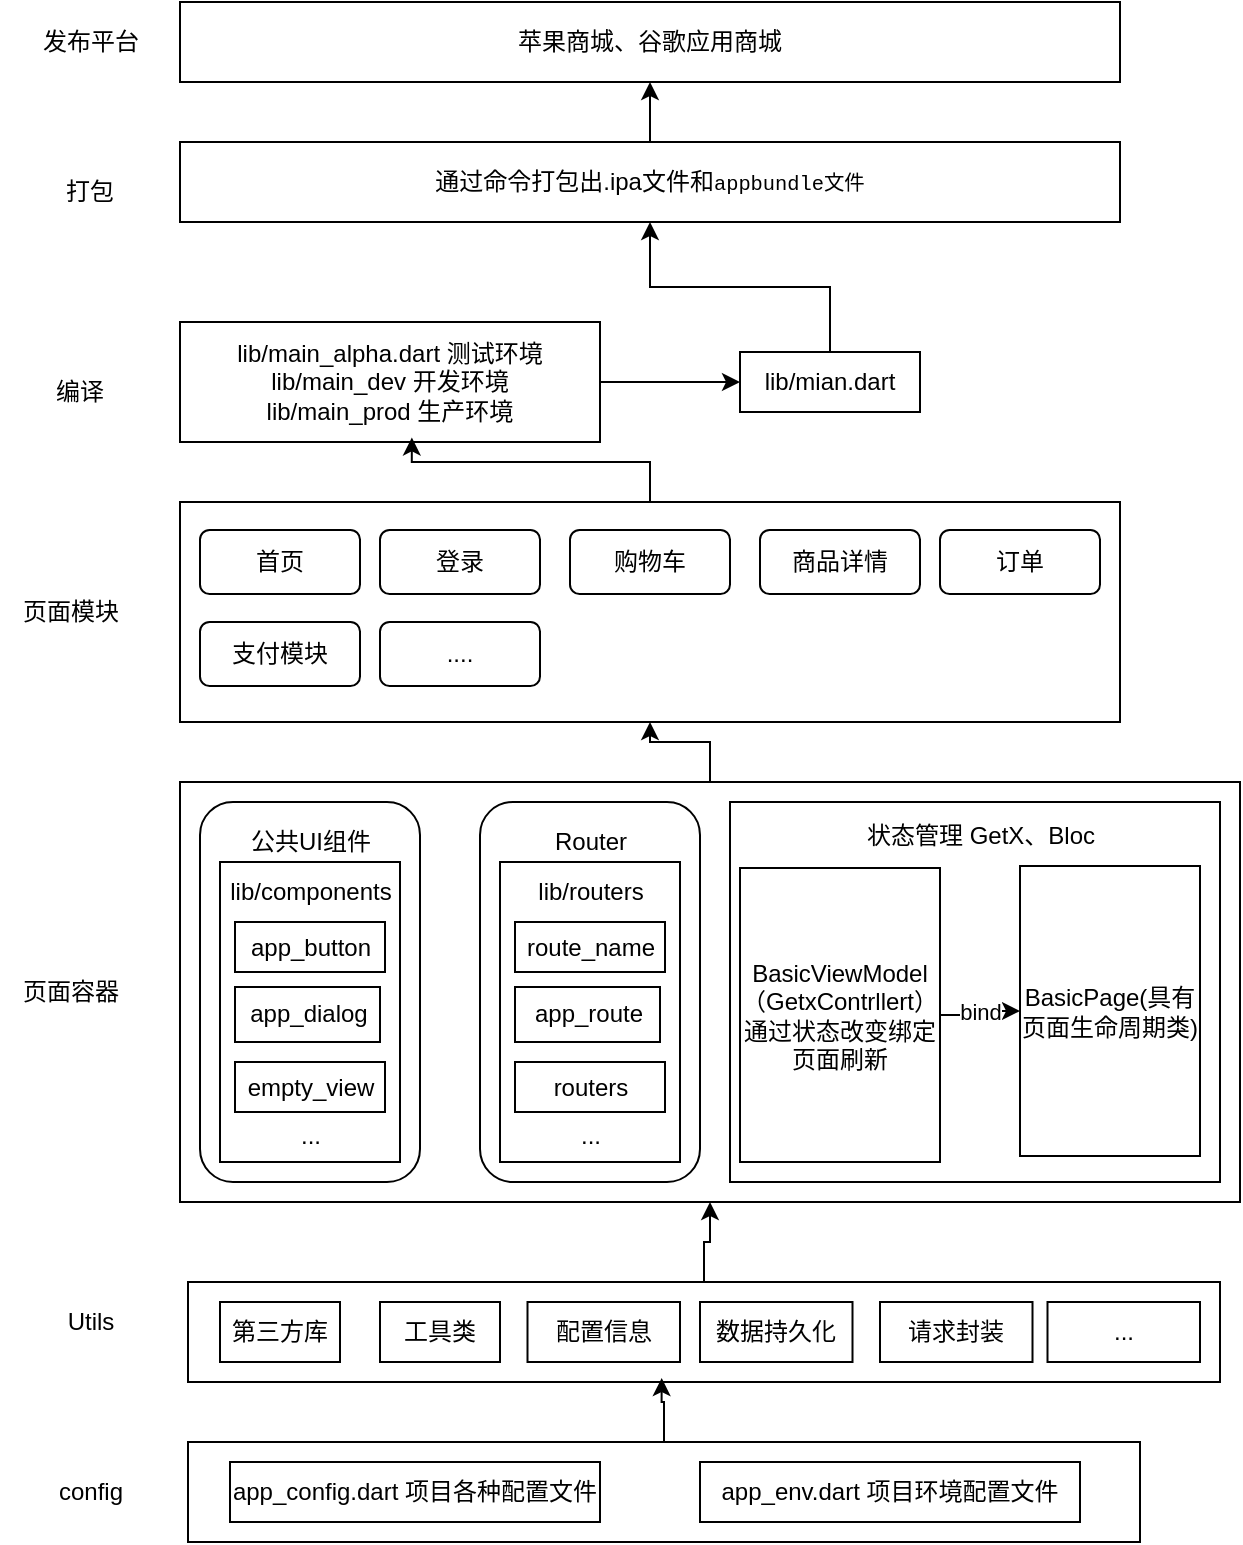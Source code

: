<mxfile version="24.7.14">
  <diagram name="第 1 页" id="eJwEFCks3a2aGoU3RCqr">
    <mxGraphModel dx="1554" dy="951" grid="1" gridSize="10" guides="1" tooltips="1" connect="1" arrows="1" fold="1" page="1" pageScale="1" pageWidth="827" pageHeight="1169" math="0" shadow="0">
      <root>
        <mxCell id="0" />
        <mxCell id="1" parent="0" />
        <mxCell id="TIzGAIU9Y43XukY-FEHA-3" value="苹果商城、谷歌应用商城" style="rounded=0;whiteSpace=wrap;html=1;" vertex="1" parent="1">
          <mxGeometry x="190" y="40" width="470" height="40" as="geometry" />
        </mxCell>
        <mxCell id="TIzGAIU9Y43XukY-FEHA-4" value="发布平台" style="text;html=1;align=center;verticalAlign=middle;resizable=0;points=[];autosize=1;strokeColor=none;fillColor=none;" vertex="1" parent="1">
          <mxGeometry x="110" y="45" width="70" height="30" as="geometry" />
        </mxCell>
        <mxCell id="TIzGAIU9Y43XukY-FEHA-6" value="打包" style="text;html=1;align=center;verticalAlign=middle;whiteSpace=wrap;rounded=0;" vertex="1" parent="1">
          <mxGeometry x="115" y="120" width="60" height="30" as="geometry" />
        </mxCell>
        <mxCell id="TIzGAIU9Y43XukY-FEHA-8" value="" style="edgeStyle=orthogonalEdgeStyle;rounded=0;orthogonalLoop=1;jettySize=auto;html=1;" edge="1" parent="1" source="TIzGAIU9Y43XukY-FEHA-7" target="TIzGAIU9Y43XukY-FEHA-3">
          <mxGeometry relative="1" as="geometry" />
        </mxCell>
        <mxCell id="TIzGAIU9Y43XukY-FEHA-7" value="通过命令打包出.ipa文件和&lt;span style=&quot;background-color: transparent; font-family: Menlo, Monaco, Consolas, &amp;quot;Courier New&amp;quot;, monospace; font-size: 0.85em; text-align: left;&quot;&gt;appbundle文件&lt;/span&gt;" style="rounded=0;whiteSpace=wrap;html=1;" vertex="1" parent="1">
          <mxGeometry x="190" y="110" width="470" height="40" as="geometry" />
        </mxCell>
        <mxCell id="TIzGAIU9Y43XukY-FEHA-9" value="编译" style="text;html=1;align=center;verticalAlign=middle;whiteSpace=wrap;rounded=0;" vertex="1" parent="1">
          <mxGeometry x="110" y="220" width="60" height="30" as="geometry" />
        </mxCell>
        <mxCell id="TIzGAIU9Y43XukY-FEHA-11" value="" style="edgeStyle=orthogonalEdgeStyle;rounded=0;orthogonalLoop=1;jettySize=auto;html=1;" edge="1" parent="1" source="TIzGAIU9Y43XukY-FEHA-10" target="TIzGAIU9Y43XukY-FEHA-7">
          <mxGeometry relative="1" as="geometry" />
        </mxCell>
        <mxCell id="TIzGAIU9Y43XukY-FEHA-10" value="lib/mian.dart" style="rounded=0;whiteSpace=wrap;html=1;" vertex="1" parent="1">
          <mxGeometry x="470" y="215" width="90" height="30" as="geometry" />
        </mxCell>
        <mxCell id="TIzGAIU9Y43XukY-FEHA-13" style="edgeStyle=orthogonalEdgeStyle;rounded=0;orthogonalLoop=1;jettySize=auto;html=1;" edge="1" parent="1" source="TIzGAIU9Y43XukY-FEHA-12" target="TIzGAIU9Y43XukY-FEHA-10">
          <mxGeometry relative="1" as="geometry" />
        </mxCell>
        <mxCell id="TIzGAIU9Y43XukY-FEHA-12" value="lib/main_alpha.dart 测试环境&lt;div&gt;lib/main_dev 开发环境&lt;/div&gt;&lt;div&gt;lib/main_prod 生产环境&lt;/div&gt;" style="rounded=0;whiteSpace=wrap;html=1;" vertex="1" parent="1">
          <mxGeometry x="190" y="200" width="210" height="60" as="geometry" />
        </mxCell>
        <mxCell id="TIzGAIU9Y43XukY-FEHA-14" value="" style="rounded=0;whiteSpace=wrap;html=1;" vertex="1" parent="1">
          <mxGeometry x="190" y="290" width="470" height="110" as="geometry" />
        </mxCell>
        <mxCell id="TIzGAIU9Y43XukY-FEHA-15" value="页面模块" style="text;html=1;align=center;verticalAlign=middle;resizable=0;points=[];autosize=1;strokeColor=none;fillColor=none;" vertex="1" parent="1">
          <mxGeometry x="100" y="330" width="70" height="30" as="geometry" />
        </mxCell>
        <mxCell id="TIzGAIU9Y43XukY-FEHA-16" value="首页" style="rounded=1;whiteSpace=wrap;html=1;" vertex="1" parent="1">
          <mxGeometry x="200" y="304" width="80" height="32" as="geometry" />
        </mxCell>
        <mxCell id="TIzGAIU9Y43XukY-FEHA-17" value="登录" style="rounded=1;whiteSpace=wrap;html=1;" vertex="1" parent="1">
          <mxGeometry x="290" y="304" width="80" height="32" as="geometry" />
        </mxCell>
        <mxCell id="TIzGAIU9Y43XukY-FEHA-18" value="购物车&lt;span style=&quot;color: rgba(0, 0, 0, 0); font-family: monospace; font-size: 0px; text-align: start; text-wrap: nowrap;&quot;&gt;%3CmxGraphModel%3E%3Croot%3E%3CmxCell%20id%3D%220%22%2F%3E%3CmxCell%20id%3D%221%22%20parent%3D%220%22%2F%3E%3CmxCell%20id%3D%222%22%20value%3D%22%E7%99%BB%E5%BD%95%22%20style%3D%22rounded%3D1%3BwhiteSpace%3Dwrap%3Bhtml%3D1%3B%22%20vertex%3D%221%22%20parent%3D%221%22%3E%3CmxGeometry%20x%3D%22290%22%20y%3D%22304%22%20width%3D%2280%22%20height%3D%2232%22%20as%3D%22geometry%22%2F%3E%3C%2FmxCell%3E%3C%2Froot%3E%3C%2FmxGraphModel%3E&lt;/span&gt;" style="rounded=1;whiteSpace=wrap;html=1;" vertex="1" parent="1">
          <mxGeometry x="385" y="304" width="80" height="32" as="geometry" />
        </mxCell>
        <mxCell id="TIzGAIU9Y43XukY-FEHA-19" value="商品详情" style="rounded=1;whiteSpace=wrap;html=1;" vertex="1" parent="1">
          <mxGeometry x="480" y="304" width="80" height="32" as="geometry" />
        </mxCell>
        <mxCell id="TIzGAIU9Y43XukY-FEHA-20" value="订单" style="rounded=1;whiteSpace=wrap;html=1;" vertex="1" parent="1">
          <mxGeometry x="570" y="304" width="80" height="32" as="geometry" />
        </mxCell>
        <mxCell id="TIzGAIU9Y43XukY-FEHA-21" value="支付模块" style="rounded=1;whiteSpace=wrap;html=1;" vertex="1" parent="1">
          <mxGeometry x="200" y="350" width="80" height="32" as="geometry" />
        </mxCell>
        <mxCell id="TIzGAIU9Y43XukY-FEHA-23" value="...." style="rounded=1;whiteSpace=wrap;html=1;" vertex="1" parent="1">
          <mxGeometry x="290" y="350" width="80" height="32" as="geometry" />
        </mxCell>
        <mxCell id="TIzGAIU9Y43XukY-FEHA-24" value="页面容器" style="text;html=1;align=center;verticalAlign=middle;resizable=0;points=[];autosize=1;strokeColor=none;fillColor=none;" vertex="1" parent="1">
          <mxGeometry x="100" y="520" width="70" height="30" as="geometry" />
        </mxCell>
        <mxCell id="TIzGAIU9Y43XukY-FEHA-37" style="edgeStyle=orthogonalEdgeStyle;rounded=0;orthogonalLoop=1;jettySize=auto;html=1;entryX=0.5;entryY=1;entryDx=0;entryDy=0;" edge="1" parent="1" source="TIzGAIU9Y43XukY-FEHA-25" target="TIzGAIU9Y43XukY-FEHA-14">
          <mxGeometry relative="1" as="geometry" />
        </mxCell>
        <mxCell id="TIzGAIU9Y43XukY-FEHA-25" value="" style="rounded=0;whiteSpace=wrap;html=1;" vertex="1" parent="1">
          <mxGeometry x="190" y="430" width="530" height="210" as="geometry" />
        </mxCell>
        <mxCell id="TIzGAIU9Y43XukY-FEHA-26" value="" style="rounded=1;whiteSpace=wrap;html=1;align=left;" vertex="1" parent="1">
          <mxGeometry x="200" y="440" width="110" height="190" as="geometry" />
        </mxCell>
        <mxCell id="TIzGAIU9Y43XukY-FEHA-27" value="公共UI组件" style="text;html=1;align=center;verticalAlign=middle;resizable=0;points=[];autosize=1;strokeColor=none;fillColor=none;" vertex="1" parent="1">
          <mxGeometry x="215" y="445" width="80" height="30" as="geometry" />
        </mxCell>
        <mxCell id="TIzGAIU9Y43XukY-FEHA-28" value="" style="rounded=0;whiteSpace=wrap;html=1;" vertex="1" parent="1">
          <mxGeometry x="210" y="470" width="90" height="150" as="geometry" />
        </mxCell>
        <mxCell id="TIzGAIU9Y43XukY-FEHA-29" value="&lt;span style=&quot;text-wrap: wrap;&quot;&gt;lib/components&lt;/span&gt;" style="text;html=1;align=center;verticalAlign=middle;resizable=0;points=[];autosize=1;strokeColor=none;fillColor=none;" vertex="1" parent="1">
          <mxGeometry x="205" y="470" width="100" height="30" as="geometry" />
        </mxCell>
        <mxCell id="TIzGAIU9Y43XukY-FEHA-30" value="app_button" style="rounded=0;whiteSpace=wrap;html=1;" vertex="1" parent="1">
          <mxGeometry x="217.5" y="500" width="75" height="25" as="geometry" />
        </mxCell>
        <mxCell id="TIzGAIU9Y43XukY-FEHA-33" value="app_dialog" style="rounded=0;whiteSpace=wrap;html=1;" vertex="1" parent="1">
          <mxGeometry x="217.5" y="532.5" width="72.5" height="27.5" as="geometry" />
        </mxCell>
        <mxCell id="TIzGAIU9Y43XukY-FEHA-34" value="empty_view" style="rounded=0;whiteSpace=wrap;html=1;" vertex="1" parent="1">
          <mxGeometry x="217.5" y="570" width="75" height="25" as="geometry" />
        </mxCell>
        <mxCell id="TIzGAIU9Y43XukY-FEHA-35" value="...&lt;div&gt;&lt;br&gt;&lt;/div&gt;" style="text;html=1;align=center;verticalAlign=middle;resizable=0;points=[];autosize=1;strokeColor=none;fillColor=none;" vertex="1" parent="1">
          <mxGeometry x="240" y="594" width="30" height="40" as="geometry" />
        </mxCell>
        <mxCell id="TIzGAIU9Y43XukY-FEHA-56" value="" style="rounded=1;whiteSpace=wrap;html=1;align=left;" vertex="1" parent="1">
          <mxGeometry x="340" y="440" width="110" height="190" as="geometry" />
        </mxCell>
        <mxCell id="TIzGAIU9Y43XukY-FEHA-57" value="Router" style="text;html=1;align=center;verticalAlign=middle;resizable=0;points=[];autosize=1;strokeColor=none;fillColor=none;" vertex="1" parent="1">
          <mxGeometry x="365" y="445" width="60" height="30" as="geometry" />
        </mxCell>
        <mxCell id="TIzGAIU9Y43XukY-FEHA-58" value="" style="rounded=0;whiteSpace=wrap;html=1;" vertex="1" parent="1">
          <mxGeometry x="350" y="470" width="90" height="150" as="geometry" />
        </mxCell>
        <mxCell id="TIzGAIU9Y43XukY-FEHA-59" value="&lt;span style=&quot;text-wrap: wrap;&quot;&gt;lib/routers&lt;/span&gt;" style="text;html=1;align=center;verticalAlign=middle;resizable=0;points=[];autosize=1;strokeColor=none;fillColor=none;" vertex="1" parent="1">
          <mxGeometry x="355" y="470" width="80" height="30" as="geometry" />
        </mxCell>
        <mxCell id="TIzGAIU9Y43XukY-FEHA-60" value="route_name" style="rounded=0;whiteSpace=wrap;html=1;" vertex="1" parent="1">
          <mxGeometry x="357.5" y="500" width="75" height="25" as="geometry" />
        </mxCell>
        <mxCell id="TIzGAIU9Y43XukY-FEHA-61" value="app_route" style="rounded=0;whiteSpace=wrap;html=1;" vertex="1" parent="1">
          <mxGeometry x="357.5" y="532.5" width="72.5" height="27.5" as="geometry" />
        </mxCell>
        <mxCell id="TIzGAIU9Y43XukY-FEHA-62" value="routers" style="rounded=0;whiteSpace=wrap;html=1;" vertex="1" parent="1">
          <mxGeometry x="357.5" y="570" width="75" height="25" as="geometry" />
        </mxCell>
        <mxCell id="TIzGAIU9Y43XukY-FEHA-63" value="...&lt;div&gt;&lt;br&gt;&lt;/div&gt;" style="text;html=1;align=center;verticalAlign=middle;resizable=0;points=[];autosize=1;strokeColor=none;fillColor=none;" vertex="1" parent="1">
          <mxGeometry x="380" y="594" width="30" height="40" as="geometry" />
        </mxCell>
        <mxCell id="TIzGAIU9Y43XukY-FEHA-66" value="" style="rounded=0;whiteSpace=wrap;html=1;" vertex="1" parent="1">
          <mxGeometry x="465" y="440" width="245" height="190" as="geometry" />
        </mxCell>
        <mxCell id="TIzGAIU9Y43XukY-FEHA-69" value="状态管理 GetX、Bloc" style="text;html=1;align=center;verticalAlign=middle;resizable=0;points=[];autosize=1;strokeColor=none;fillColor=none;" vertex="1" parent="1">
          <mxGeometry x="520" y="442" width="140" height="30" as="geometry" />
        </mxCell>
        <mxCell id="TIzGAIU9Y43XukY-FEHA-72" style="edgeStyle=orthogonalEdgeStyle;rounded=0;orthogonalLoop=1;jettySize=auto;html=1;exitX=1;exitY=0.5;exitDx=0;exitDy=0;entryX=0;entryY=0.5;entryDx=0;entryDy=0;" edge="1" parent="1" source="TIzGAIU9Y43XukY-FEHA-70" target="TIzGAIU9Y43XukY-FEHA-71">
          <mxGeometry relative="1" as="geometry" />
        </mxCell>
        <mxCell id="TIzGAIU9Y43XukY-FEHA-73" value="bind" style="edgeLabel;html=1;align=center;verticalAlign=middle;resizable=0;points=[];" vertex="1" connectable="0" parent="TIzGAIU9Y43XukY-FEHA-72">
          <mxGeometry x="0.048" y="1" relative="1" as="geometry">
            <mxPoint y="1" as="offset" />
          </mxGeometry>
        </mxCell>
        <mxCell id="TIzGAIU9Y43XukY-FEHA-70" value="&lt;div&gt;BasicViewModel（GetxContrllert）通过状态改变绑定页面刷新&lt;br&gt;&lt;/div&gt;" style="rounded=0;whiteSpace=wrap;html=1;" vertex="1" parent="1">
          <mxGeometry x="470" y="473" width="100" height="147" as="geometry" />
        </mxCell>
        <mxCell id="TIzGAIU9Y43XukY-FEHA-71" value="BasicPage(具有页面生命周期类)" style="rounded=0;whiteSpace=wrap;html=1;" vertex="1" parent="1">
          <mxGeometry x="610" y="472" width="90" height="145" as="geometry" />
        </mxCell>
        <mxCell id="TIzGAIU9Y43XukY-FEHA-74" value="Utils" style="text;html=1;align=center;verticalAlign=middle;resizable=0;points=[];autosize=1;strokeColor=none;fillColor=none;" vertex="1" parent="1">
          <mxGeometry x="120" y="685" width="50" height="30" as="geometry" />
        </mxCell>
        <mxCell id="TIzGAIU9Y43XukY-FEHA-78" style="edgeStyle=orthogonalEdgeStyle;rounded=0;orthogonalLoop=1;jettySize=auto;html=1;entryX=0.5;entryY=1;entryDx=0;entryDy=0;" edge="1" parent="1" source="TIzGAIU9Y43XukY-FEHA-75" target="TIzGAIU9Y43XukY-FEHA-25">
          <mxGeometry relative="1" as="geometry" />
        </mxCell>
        <mxCell id="TIzGAIU9Y43XukY-FEHA-75" value="&lt;span style=&quot;color: rgba(0, 0, 0, 0); font-family: monospace; font-size: 0px; text-align: start; text-wrap: nowrap;&quot;&gt;%3CmxGraphModel%3E%3Croot%3E%3CmxCell%20id%3D%220%22%2F%3E%3CmxCell%20id%3D%221%22%20parent%3D%220%22%2F%3E%3CmxCell%20id%3D%222%22%20value%3D%22%E5%B7%A5%E5%85%B7%E7%B1%BB%22%20style%3D%22rounded%3D0%3BwhiteSpace%3Dwrap%3Bhtml%3D1%3B%22%20vertex%3D%221%22%20parent%3D%221%22%3E%3CmxGeometry%20x%3D%22290%22%20y%3D%22690%22%20width%3D%2260%22%20height%3D%2230%22%20as%3D%22geometry%22%2F%3E%3C%2FmxCell%3E%3C%2Froot%3E%3C%2FmxGraphModel%3E&lt;/span&gt;" style="rounded=0;whiteSpace=wrap;html=1;" vertex="1" parent="1">
          <mxGeometry x="194" y="680" width="516" height="50" as="geometry" />
        </mxCell>
        <mxCell id="TIzGAIU9Y43XukY-FEHA-76" style="edgeStyle=orthogonalEdgeStyle;rounded=0;orthogonalLoop=1;jettySize=auto;html=1;exitX=0.5;exitY=1;exitDx=0;exitDy=0;" edge="1" parent="1" source="TIzGAIU9Y43XukY-FEHA-75" target="TIzGAIU9Y43XukY-FEHA-75">
          <mxGeometry relative="1" as="geometry" />
        </mxCell>
        <mxCell id="TIzGAIU9Y43XukY-FEHA-79" value="第三方库" style="rounded=0;whiteSpace=wrap;html=1;" vertex="1" parent="1">
          <mxGeometry x="210" y="690" width="60" height="30" as="geometry" />
        </mxCell>
        <mxCell id="TIzGAIU9Y43XukY-FEHA-80" value="工具类" style="rounded=0;whiteSpace=wrap;html=1;" vertex="1" parent="1">
          <mxGeometry x="290" y="690" width="60" height="30" as="geometry" />
        </mxCell>
        <mxCell id="TIzGAIU9Y43XukY-FEHA-81" value="配置信息" style="rounded=0;whiteSpace=wrap;html=1;" vertex="1" parent="1">
          <mxGeometry x="363.75" y="690" width="76.25" height="30" as="geometry" />
        </mxCell>
        <mxCell id="TIzGAIU9Y43XukY-FEHA-83" value="数据持久化" style="rounded=0;whiteSpace=wrap;html=1;" vertex="1" parent="1">
          <mxGeometry x="450" y="690" width="76.25" height="30" as="geometry" />
        </mxCell>
        <mxCell id="TIzGAIU9Y43XukY-FEHA-84" value="请求封装" style="rounded=0;whiteSpace=wrap;html=1;" vertex="1" parent="1">
          <mxGeometry x="540" y="690" width="76.25" height="30" as="geometry" />
        </mxCell>
        <mxCell id="TIzGAIU9Y43XukY-FEHA-85" value="..." style="rounded=0;whiteSpace=wrap;html=1;" vertex="1" parent="1">
          <mxGeometry x="623.75" y="690" width="76.25" height="30" as="geometry" />
        </mxCell>
        <mxCell id="TIzGAIU9Y43XukY-FEHA-86" value="config" style="text;html=1;align=center;verticalAlign=middle;resizable=0;points=[];autosize=1;strokeColor=none;fillColor=none;" vertex="1" parent="1">
          <mxGeometry x="115" y="770" width="60" height="30" as="geometry" />
        </mxCell>
        <mxCell id="TIzGAIU9Y43XukY-FEHA-87" value="" style="rounded=0;whiteSpace=wrap;html=1;" vertex="1" parent="1">
          <mxGeometry x="194" y="760" width="476" height="50" as="geometry" />
        </mxCell>
        <mxCell id="TIzGAIU9Y43XukY-FEHA-90" value="app_config.dart 项目各种配置文件" style="rounded=0;whiteSpace=wrap;html=1;" vertex="1" parent="1">
          <mxGeometry x="215" y="770" width="185" height="30" as="geometry" />
        </mxCell>
        <mxCell id="TIzGAIU9Y43XukY-FEHA-91" value="app_env.dart 项目环境配置文件" style="rounded=0;whiteSpace=wrap;html=1;" vertex="1" parent="1">
          <mxGeometry x="450" y="770" width="190" height="30" as="geometry" />
        </mxCell>
        <mxCell id="TIzGAIU9Y43XukY-FEHA-92" style="edgeStyle=orthogonalEdgeStyle;rounded=0;orthogonalLoop=1;jettySize=auto;html=1;entryX=0.459;entryY=0.96;entryDx=0;entryDy=0;entryPerimeter=0;" edge="1" parent="1" source="TIzGAIU9Y43XukY-FEHA-87" target="TIzGAIU9Y43XukY-FEHA-75">
          <mxGeometry relative="1" as="geometry" />
        </mxCell>
        <mxCell id="TIzGAIU9Y43XukY-FEHA-95" style="edgeStyle=orthogonalEdgeStyle;rounded=0;orthogonalLoop=1;jettySize=auto;html=1;entryX=0.552;entryY=0.962;entryDx=0;entryDy=0;entryPerimeter=0;" edge="1" parent="1" source="TIzGAIU9Y43XukY-FEHA-14" target="TIzGAIU9Y43XukY-FEHA-12">
          <mxGeometry relative="1" as="geometry" />
        </mxCell>
      </root>
    </mxGraphModel>
  </diagram>
</mxfile>
